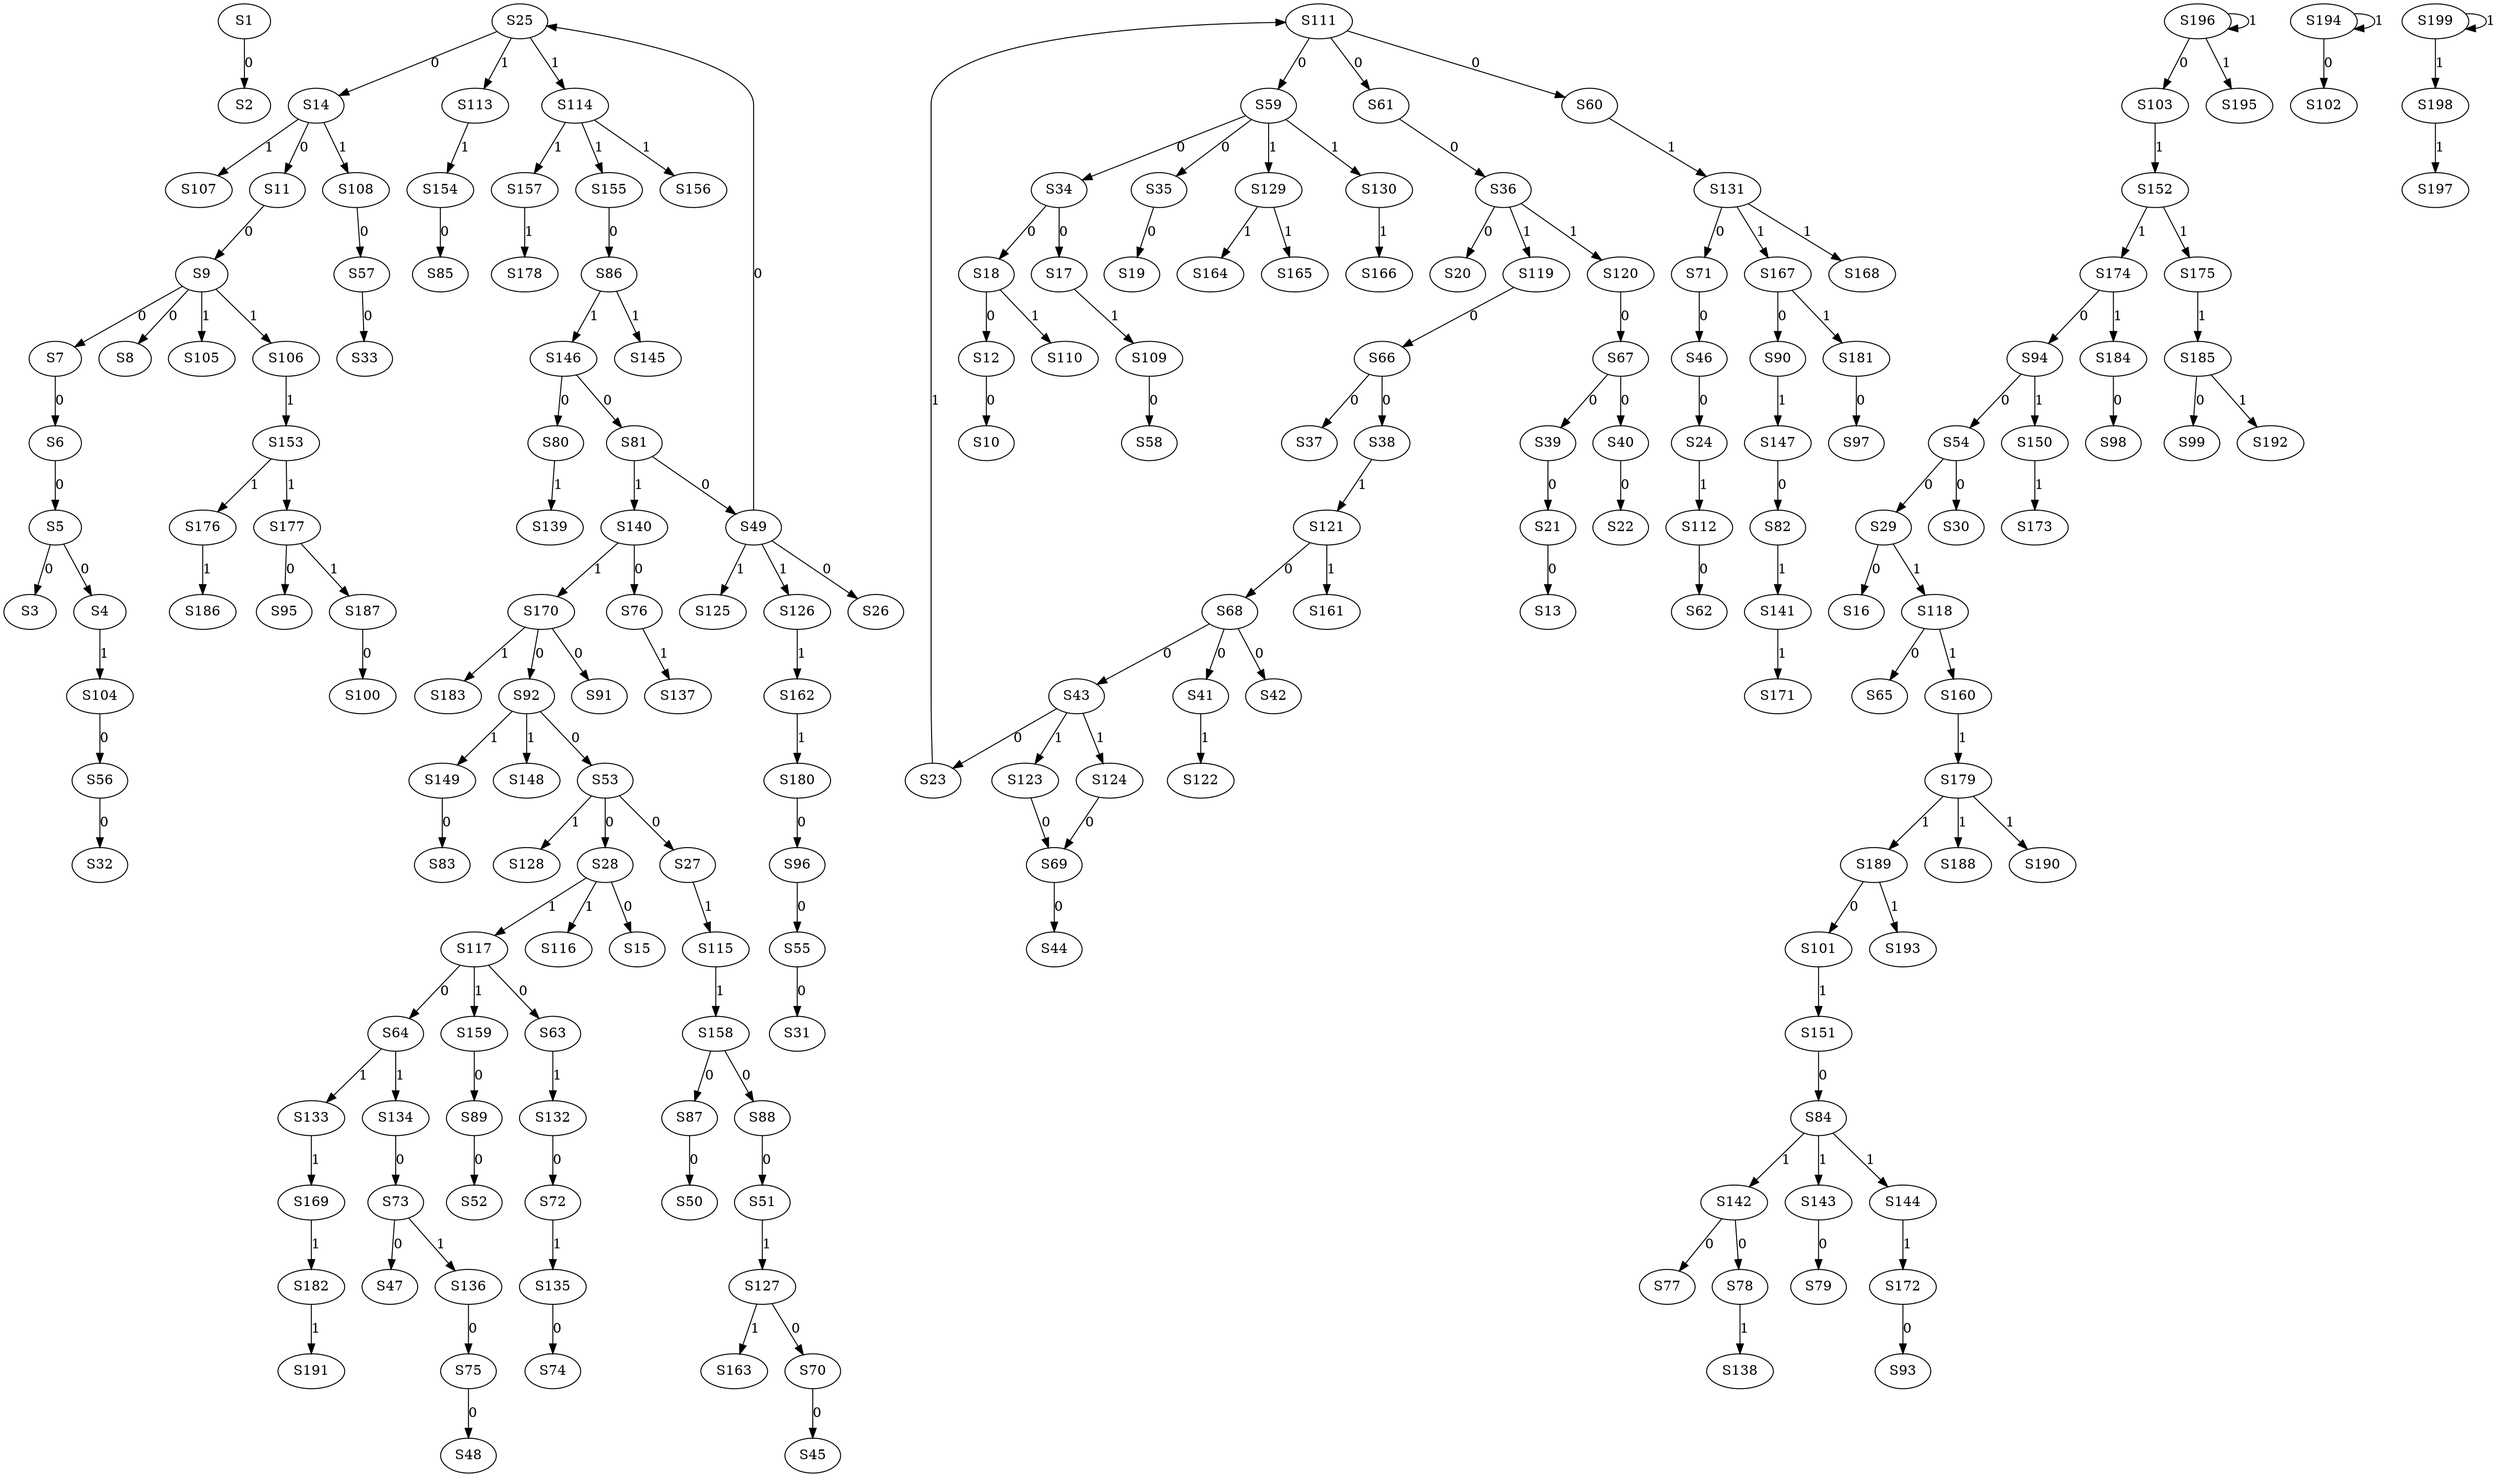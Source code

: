 strict digraph {
	S1 -> S2 [ label = 0 ];
	S5 -> S3 [ label = 0 ];
	S5 -> S4 [ label = 0 ];
	S6 -> S5 [ label = 0 ];
	S7 -> S6 [ label = 0 ];
	S9 -> S7 [ label = 0 ];
	S9 -> S8 [ label = 0 ];
	S11 -> S9 [ label = 0 ];
	S12 -> S10 [ label = 0 ];
	S14 -> S11 [ label = 0 ];
	S18 -> S12 [ label = 0 ];
	S21 -> S13 [ label = 0 ];
	S25 -> S14 [ label = 0 ];
	S28 -> S15 [ label = 0 ];
	S29 -> S16 [ label = 0 ];
	S34 -> S17 [ label = 0 ];
	S34 -> S18 [ label = 0 ];
	S35 -> S19 [ label = 0 ];
	S36 -> S20 [ label = 0 ];
	S39 -> S21 [ label = 0 ];
	S40 -> S22 [ label = 0 ];
	S43 -> S23 [ label = 0 ];
	S46 -> S24 [ label = 0 ];
	S49 -> S25 [ label = 0 ];
	S49 -> S26 [ label = 0 ];
	S53 -> S27 [ label = 0 ];
	S53 -> S28 [ label = 0 ];
	S54 -> S29 [ label = 0 ];
	S54 -> S30 [ label = 0 ];
	S55 -> S31 [ label = 0 ];
	S56 -> S32 [ label = 0 ];
	S57 -> S33 [ label = 0 ];
	S59 -> S34 [ label = 0 ];
	S59 -> S35 [ label = 0 ];
	S61 -> S36 [ label = 0 ];
	S66 -> S37 [ label = 0 ];
	S66 -> S38 [ label = 0 ];
	S67 -> S39 [ label = 0 ];
	S67 -> S40 [ label = 0 ];
	S68 -> S41 [ label = 0 ];
	S68 -> S42 [ label = 0 ];
	S68 -> S43 [ label = 0 ];
	S69 -> S44 [ label = 0 ];
	S70 -> S45 [ label = 0 ];
	S71 -> S46 [ label = 0 ];
	S73 -> S47 [ label = 0 ];
	S75 -> S48 [ label = 0 ];
	S81 -> S49 [ label = 0 ];
	S87 -> S50 [ label = 0 ];
	S88 -> S51 [ label = 0 ];
	S89 -> S52 [ label = 0 ];
	S92 -> S53 [ label = 0 ];
	S94 -> S54 [ label = 0 ];
	S96 -> S55 [ label = 0 ];
	S104 -> S56 [ label = 0 ];
	S108 -> S57 [ label = 0 ];
	S109 -> S58 [ label = 0 ];
	S111 -> S59 [ label = 0 ];
	S111 -> S60 [ label = 0 ];
	S111 -> S61 [ label = 0 ];
	S112 -> S62 [ label = 0 ];
	S117 -> S63 [ label = 0 ];
	S117 -> S64 [ label = 0 ];
	S118 -> S65 [ label = 0 ];
	S119 -> S66 [ label = 0 ];
	S120 -> S67 [ label = 0 ];
	S121 -> S68 [ label = 0 ];
	S123 -> S69 [ label = 0 ];
	S127 -> S70 [ label = 0 ];
	S131 -> S71 [ label = 0 ];
	S132 -> S72 [ label = 0 ];
	S134 -> S73 [ label = 0 ];
	S135 -> S74 [ label = 0 ];
	S136 -> S75 [ label = 0 ];
	S140 -> S76 [ label = 0 ];
	S142 -> S77 [ label = 0 ];
	S142 -> S78 [ label = 0 ];
	S143 -> S79 [ label = 0 ];
	S146 -> S80 [ label = 0 ];
	S146 -> S81 [ label = 0 ];
	S147 -> S82 [ label = 0 ];
	S149 -> S83 [ label = 0 ];
	S151 -> S84 [ label = 0 ];
	S154 -> S85 [ label = 0 ];
	S155 -> S86 [ label = 0 ];
	S158 -> S87 [ label = 0 ];
	S158 -> S88 [ label = 0 ];
	S159 -> S89 [ label = 0 ];
	S167 -> S90 [ label = 0 ];
	S170 -> S91 [ label = 0 ];
	S170 -> S92 [ label = 0 ];
	S172 -> S93 [ label = 0 ];
	S174 -> S94 [ label = 0 ];
	S177 -> S95 [ label = 0 ];
	S180 -> S96 [ label = 0 ];
	S181 -> S97 [ label = 0 ];
	S184 -> S98 [ label = 0 ];
	S185 -> S99 [ label = 0 ];
	S187 -> S100 [ label = 0 ];
	S189 -> S101 [ label = 0 ];
	S194 -> S102 [ label = 0 ];
	S196 -> S103 [ label = 0 ];
	S4 -> S104 [ label = 1 ];
	S9 -> S105 [ label = 1 ];
	S9 -> S106 [ label = 1 ];
	S14 -> S107 [ label = 1 ];
	S14 -> S108 [ label = 1 ];
	S17 -> S109 [ label = 1 ];
	S18 -> S110 [ label = 1 ];
	S23 -> S111 [ label = 1 ];
	S24 -> S112 [ label = 1 ];
	S25 -> S113 [ label = 1 ];
	S25 -> S114 [ label = 1 ];
	S27 -> S115 [ label = 1 ];
	S28 -> S116 [ label = 1 ];
	S28 -> S117 [ label = 1 ];
	S29 -> S118 [ label = 1 ];
	S36 -> S119 [ label = 1 ];
	S36 -> S120 [ label = 1 ];
	S38 -> S121 [ label = 1 ];
	S41 -> S122 [ label = 1 ];
	S43 -> S123 [ label = 1 ];
	S43 -> S124 [ label = 1 ];
	S49 -> S125 [ label = 1 ];
	S49 -> S126 [ label = 1 ];
	S51 -> S127 [ label = 1 ];
	S53 -> S128 [ label = 1 ];
	S59 -> S129 [ label = 1 ];
	S59 -> S130 [ label = 1 ];
	S60 -> S131 [ label = 1 ];
	S63 -> S132 [ label = 1 ];
	S64 -> S133 [ label = 1 ];
	S64 -> S134 [ label = 1 ];
	S72 -> S135 [ label = 1 ];
	S73 -> S136 [ label = 1 ];
	S76 -> S137 [ label = 1 ];
	S78 -> S138 [ label = 1 ];
	S80 -> S139 [ label = 1 ];
	S81 -> S140 [ label = 1 ];
	S82 -> S141 [ label = 1 ];
	S84 -> S142 [ label = 1 ];
	S84 -> S143 [ label = 1 ];
	S84 -> S144 [ label = 1 ];
	S86 -> S145 [ label = 1 ];
	S86 -> S146 [ label = 1 ];
	S90 -> S147 [ label = 1 ];
	S92 -> S148 [ label = 1 ];
	S92 -> S149 [ label = 1 ];
	S94 -> S150 [ label = 1 ];
	S101 -> S151 [ label = 1 ];
	S103 -> S152 [ label = 1 ];
	S106 -> S153 [ label = 1 ];
	S113 -> S154 [ label = 1 ];
	S114 -> S155 [ label = 1 ];
	S114 -> S156 [ label = 1 ];
	S114 -> S157 [ label = 1 ];
	S115 -> S158 [ label = 1 ];
	S117 -> S159 [ label = 1 ];
	S118 -> S160 [ label = 1 ];
	S121 -> S161 [ label = 1 ];
	S126 -> S162 [ label = 1 ];
	S127 -> S163 [ label = 1 ];
	S129 -> S164 [ label = 1 ];
	S129 -> S165 [ label = 1 ];
	S130 -> S166 [ label = 1 ];
	S131 -> S167 [ label = 1 ];
	S131 -> S168 [ label = 1 ];
	S133 -> S169 [ label = 1 ];
	S140 -> S170 [ label = 1 ];
	S141 -> S171 [ label = 1 ];
	S144 -> S172 [ label = 1 ];
	S150 -> S173 [ label = 1 ];
	S152 -> S174 [ label = 1 ];
	S152 -> S175 [ label = 1 ];
	S153 -> S176 [ label = 1 ];
	S153 -> S177 [ label = 1 ];
	S157 -> S178 [ label = 1 ];
	S160 -> S179 [ label = 1 ];
	S162 -> S180 [ label = 1 ];
	S167 -> S181 [ label = 1 ];
	S169 -> S182 [ label = 1 ];
	S170 -> S183 [ label = 1 ];
	S174 -> S184 [ label = 1 ];
	S175 -> S185 [ label = 1 ];
	S176 -> S186 [ label = 1 ];
	S177 -> S187 [ label = 1 ];
	S179 -> S188 [ label = 1 ];
	S179 -> S189 [ label = 1 ];
	S179 -> S190 [ label = 1 ];
	S182 -> S191 [ label = 1 ];
	S185 -> S192 [ label = 1 ];
	S189 -> S193 [ label = 1 ];
	S194 -> S194 [ label = 1 ];
	S196 -> S195 [ label = 1 ];
	S196 -> S196 [ label = 1 ];
	S198 -> S197 [ label = 1 ];
	S199 -> S198 [ label = 1 ];
	S199 -> S199 [ label = 1 ];
	S124 -> S69 [ label = 0 ];
}